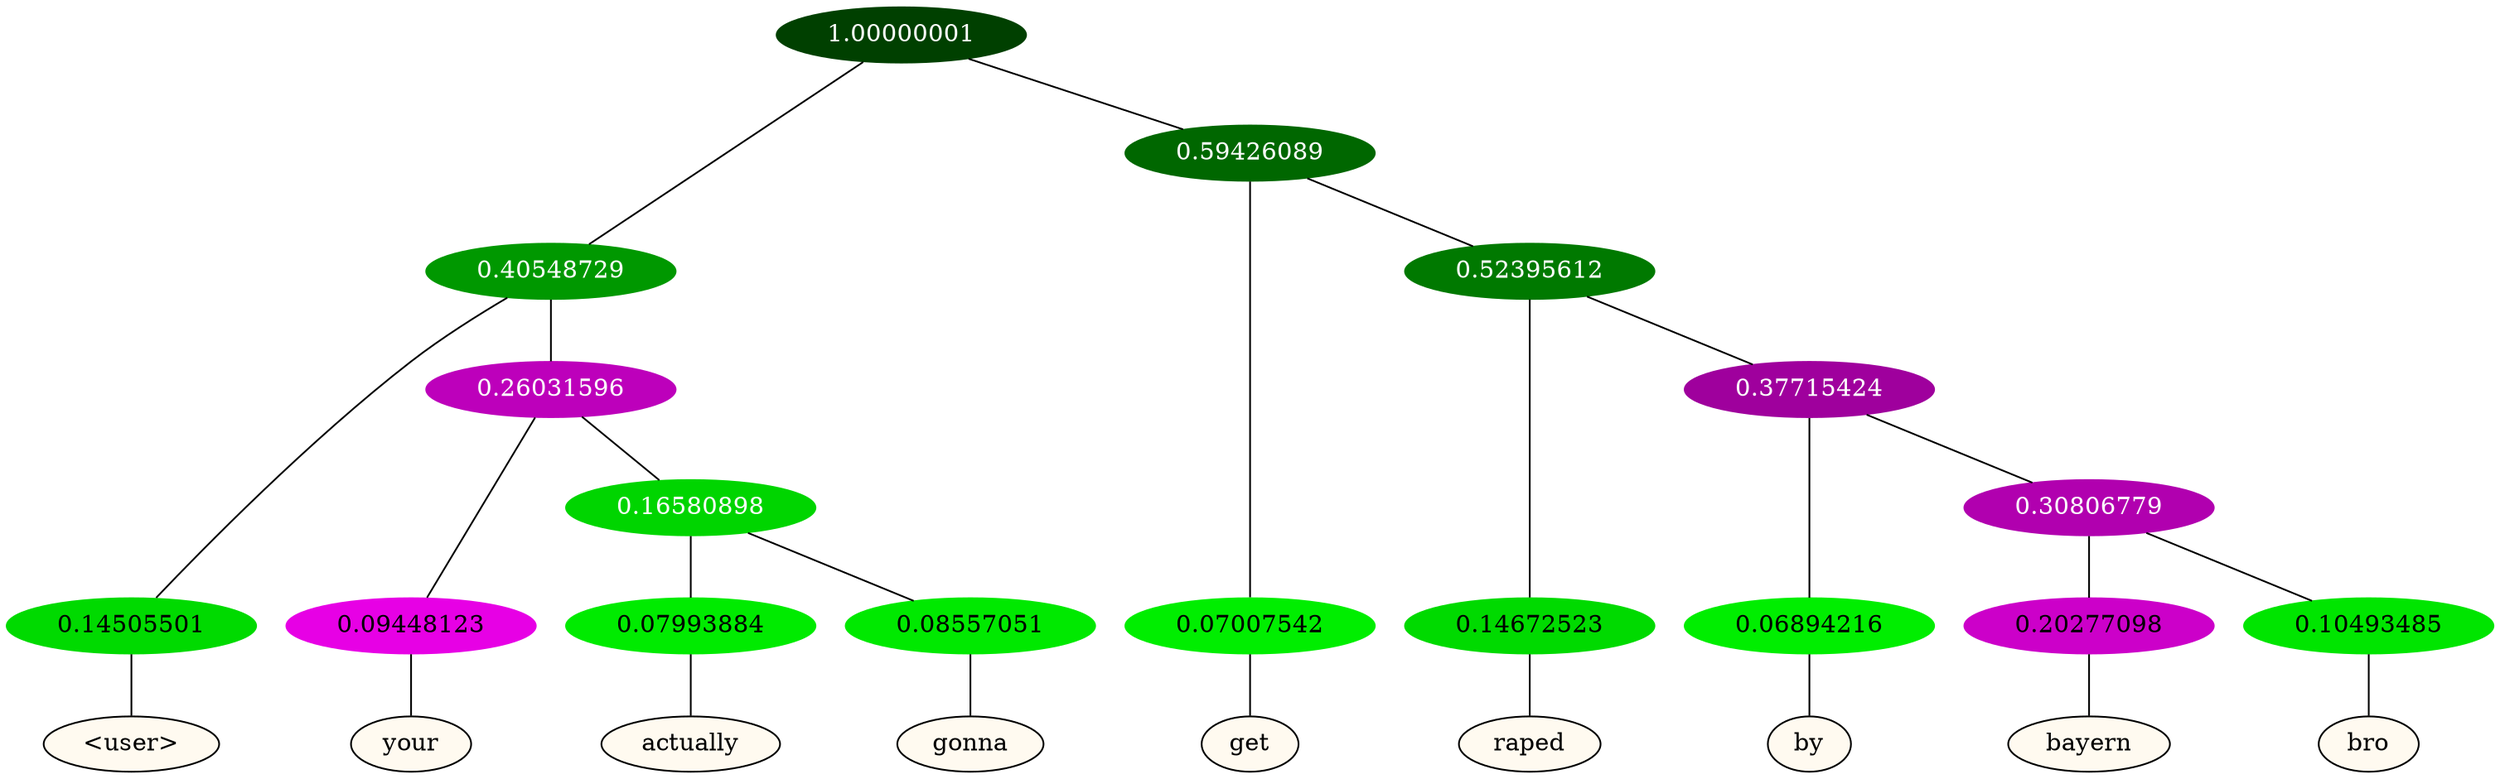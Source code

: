 graph {
	node [format=png height=0.15 nodesep=0.001 ordering=out overlap=prism overlap_scaling=0.01 ranksep=0.001 ratio=0.2 style=filled width=0.15]
	{
		rank=same
		a_w_3 [label="\<user\>" color=black fillcolor=floralwhite style="filled,solid"]
		a_w_7 [label=your color=black fillcolor=floralwhite style="filled,solid"]
		a_w_11 [label=actually color=black fillcolor=floralwhite style="filled,solid"]
		a_w_12 [label=gonna color=black fillcolor=floralwhite style="filled,solid"]
		a_w_5 [label=get color=black fillcolor=floralwhite style="filled,solid"]
		a_w_9 [label=raped color=black fillcolor=floralwhite style="filled,solid"]
		a_w_13 [label=by color=black fillcolor=floralwhite style="filled,solid"]
		a_w_15 [label=bayern color=black fillcolor=floralwhite style="filled,solid"]
		a_w_16 [label=bro color=black fillcolor=floralwhite style="filled,solid"]
	}
	a_n_3 -- a_w_3
	a_n_7 -- a_w_7
	a_n_11 -- a_w_11
	a_n_12 -- a_w_12
	a_n_5 -- a_w_5
	a_n_9 -- a_w_9
	a_n_13 -- a_w_13
	a_n_15 -- a_w_15
	a_n_16 -- a_w_16
	{
		rank=same
		a_n_3 [label=0.14505501 color="0.334 1.000 0.855" fontcolor=black]
		a_n_7 [label=0.09448123 color="0.835 1.000 0.906" fontcolor=black]
		a_n_11 [label=0.07993884 color="0.334 1.000 0.920" fontcolor=black]
		a_n_12 [label=0.08557051 color="0.334 1.000 0.914" fontcolor=black]
		a_n_5 [label=0.07007542 color="0.334 1.000 0.930" fontcolor=black]
		a_n_9 [label=0.14672523 color="0.334 1.000 0.853" fontcolor=black]
		a_n_13 [label=0.06894216 color="0.334 1.000 0.931" fontcolor=black]
		a_n_15 [label=0.20277098 color="0.835 1.000 0.797" fontcolor=black]
		a_n_16 [label=0.10493485 color="0.334 1.000 0.895" fontcolor=black]
	}
	a_n_0 [label=1.00000001 color="0.334 1.000 0.250" fontcolor=grey99]
	a_n_1 [label=0.40548729 color="0.334 1.000 0.595" fontcolor=grey99]
	a_n_0 -- a_n_1
	a_n_2 [label=0.59426089 color="0.334 1.000 0.406" fontcolor=grey99]
	a_n_0 -- a_n_2
	a_n_1 -- a_n_3
	a_n_4 [label=0.26031596 color="0.835 1.000 0.740" fontcolor=grey99]
	a_n_1 -- a_n_4
	a_n_2 -- a_n_5
	a_n_6 [label=0.52395612 color="0.334 1.000 0.476" fontcolor=grey99]
	a_n_2 -- a_n_6
	a_n_4 -- a_n_7
	a_n_8 [label=0.16580898 color="0.334 1.000 0.834" fontcolor=grey99]
	a_n_4 -- a_n_8
	a_n_6 -- a_n_9
	a_n_10 [label=0.37715424 color="0.835 1.000 0.623" fontcolor=grey99]
	a_n_6 -- a_n_10
	a_n_8 -- a_n_11
	a_n_8 -- a_n_12
	a_n_10 -- a_n_13
	a_n_14 [label=0.30806779 color="0.835 1.000 0.692" fontcolor=grey99]
	a_n_10 -- a_n_14
	a_n_14 -- a_n_15
	a_n_14 -- a_n_16
}
